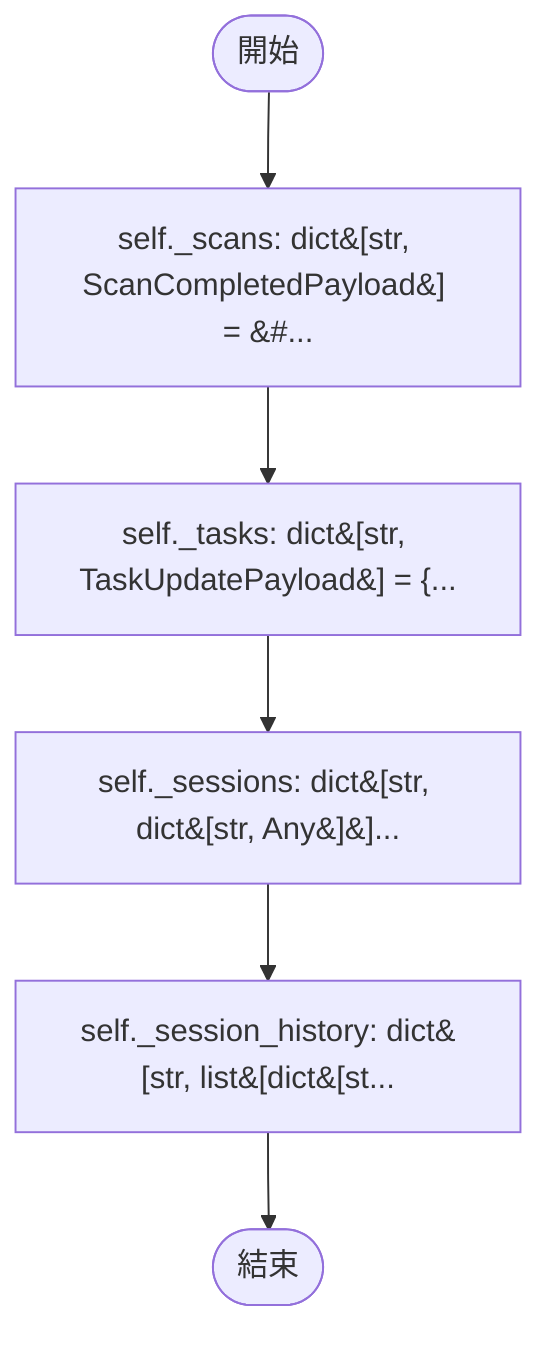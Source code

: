 flowchart TB
    n1([開始])
    n2([結束])
    n3[self._scans: dict&#91;str, ScanCompletedPayload&#93; = &#...]
    n4[self._tasks: dict&#91;str, TaskUpdatePayload&#93; = &#123...]
    n5[self._sessions: dict&#91;str, dict&#91;str, Any&#93;&#93;...]
    n6[self._session_history: dict&#91;str, list&#91;dict&#91;st...]
    n1 --> n3
    n3 --> n4
    n4 --> n5
    n5 --> n6
    n6 --> n2